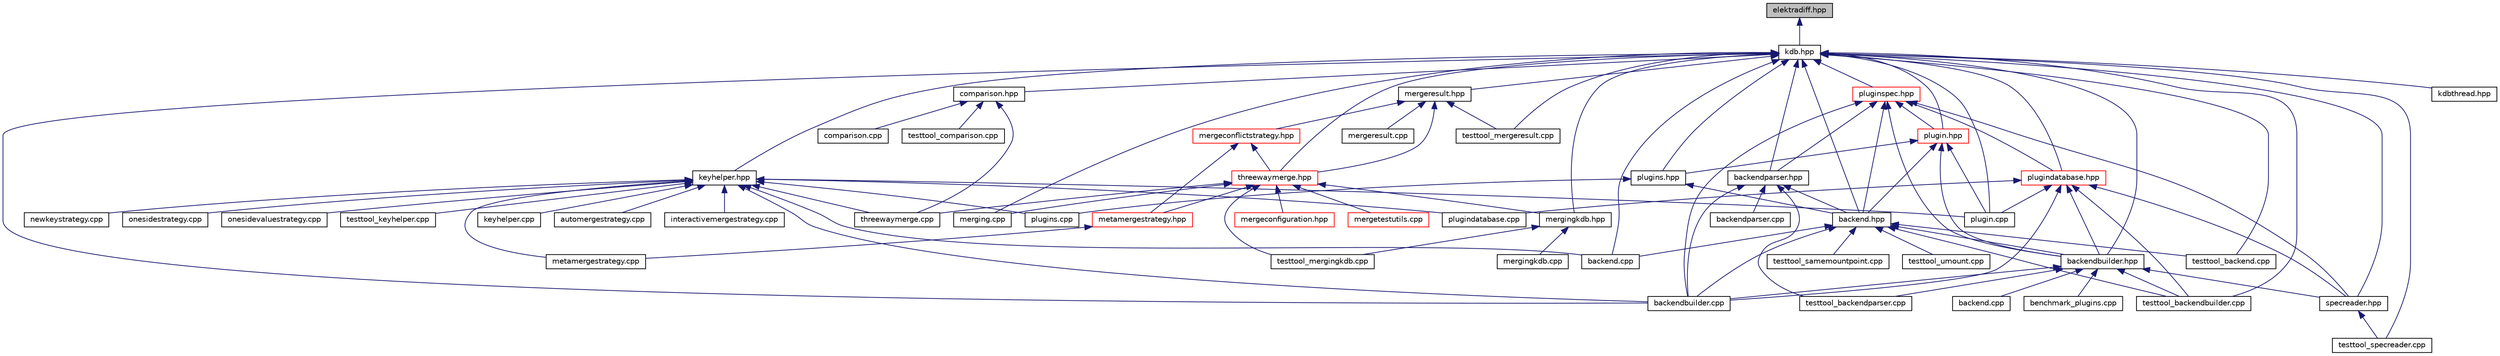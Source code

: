 digraph "elektradiff.hpp"
{
 // LATEX_PDF_SIZE
  edge [fontname="Helvetica",fontsize="10",labelfontname="Helvetica",labelfontsize="10"];
  node [fontname="Helvetica",fontsize="10",shape=record];
  Node1 [label="elektradiff.hpp",height=0.2,width=0.4,color="black", fillcolor="grey75", style="filled", fontcolor="black",tooltip=" "];
  Node1 -> Node2 [dir="back",color="midnightblue",fontsize="10",style="solid"];
  Node2 [label="kdb.hpp",height=0.2,width=0.4,color="black", fillcolor="white", style="filled",URL="$kdb_8hpp.html",tooltip=" "];
  Node2 -> Node3 [dir="back",color="midnightblue",fontsize="10",style="solid"];
  Node3 [label="merging.cpp",height=0.2,width=0.4,color="black", fillcolor="white", style="filled",URL="$merging_8cpp.html",tooltip=" "];
  Node2 -> Node4 [dir="back",color="midnightblue",fontsize="10",style="solid"];
  Node4 [label="backend.hpp",height=0.2,width=0.4,color="black", fillcolor="white", style="filled",URL="$backend_8hpp.html",tooltip="Implements a way to deal with a backend."];
  Node4 -> Node5 [dir="back",color="midnightblue",fontsize="10",style="solid"];
  Node5 [label="backendbuilder.hpp",height=0.2,width=0.4,color="black", fillcolor="white", style="filled",URL="$backendbuilder_8hpp.html",tooltip="Implements a way to build backends."];
  Node5 -> Node6 [dir="back",color="midnightblue",fontsize="10",style="solid"];
  Node6 [label="benchmark_plugins.cpp",height=0.2,width=0.4,color="black", fillcolor="white", style="filled",URL="$benchmark__plugins_8cpp.html",tooltip="benchmark for getenv"];
  Node5 -> Node7 [dir="back",color="midnightblue",fontsize="10",style="solid"];
  Node7 [label="backend.cpp",height=0.2,width=0.4,color="black", fillcolor="white", style="filled",URL="$examples_2backend_8cpp.html",tooltip=" "];
  Node5 -> Node8 [dir="back",color="midnightblue",fontsize="10",style="solid"];
  Node8 [label="specreader.hpp",height=0.2,width=0.4,color="black", fillcolor="white", style="filled",URL="$specreader_8hpp.html",tooltip="Implements a way to read spec for mounting purposes."];
  Node8 -> Node9 [dir="back",color="midnightblue",fontsize="10",style="solid"];
  Node9 [label="testtool_specreader.cpp",height=0.2,width=0.4,color="black", fillcolor="white", style="filled",URL="$testtool__specreader_8cpp.html",tooltip="Tests for the spec readerclass."];
  Node5 -> Node10 [dir="back",color="midnightblue",fontsize="10",style="solid"];
  Node10 [label="backendbuilder.cpp",height=0.2,width=0.4,color="black", fillcolor="white", style="filled",URL="$backendbuilder_8cpp.html",tooltip="Implementation of backend builder."];
  Node5 -> Node11 [dir="back",color="midnightblue",fontsize="10",style="solid"];
  Node11 [label="testtool_backendbuilder.cpp",height=0.2,width=0.4,color="black", fillcolor="white", style="filled",URL="$testtool__backendbuilder_8cpp.html",tooltip="Tests for the Backend builder class."];
  Node5 -> Node12 [dir="back",color="midnightblue",fontsize="10",style="solid"];
  Node12 [label="testtool_backendparser.cpp",height=0.2,width=0.4,color="black", fillcolor="white", style="filled",URL="$testtool__backendparser_8cpp.html",tooltip="Tests for the Backend parser class."];
  Node4 -> Node13 [dir="back",color="midnightblue",fontsize="10",style="solid"];
  Node13 [label="backend.cpp",height=0.2,width=0.4,color="black", fillcolor="white", style="filled",URL="$src_2backend_8cpp.html",tooltip="Implementation of backend."];
  Node4 -> Node10 [dir="back",color="midnightblue",fontsize="10",style="solid"];
  Node4 -> Node14 [dir="back",color="midnightblue",fontsize="10",style="solid"];
  Node14 [label="testtool_backend.cpp",height=0.2,width=0.4,color="black", fillcolor="white", style="filled",URL="$testtool__backend_8cpp.html",tooltip="Tests for the Backend class."];
  Node4 -> Node11 [dir="back",color="midnightblue",fontsize="10",style="solid"];
  Node4 -> Node15 [dir="back",color="midnightblue",fontsize="10",style="solid"];
  Node15 [label="testtool_samemountpoint.cpp",height=0.2,width=0.4,color="black", fillcolor="white", style="filled",URL="$testtool__samemountpoint_8cpp.html",tooltip="Tests for the Backend class."];
  Node4 -> Node16 [dir="back",color="midnightblue",fontsize="10",style="solid"];
  Node16 [label="testtool_umount.cpp",height=0.2,width=0.4,color="black", fillcolor="white", style="filled",URL="$testtool__umount_8cpp.html",tooltip="Tests for the umount."];
  Node2 -> Node5 [dir="back",color="midnightblue",fontsize="10",style="solid"];
  Node2 -> Node17 [dir="back",color="midnightblue",fontsize="10",style="solid"];
  Node17 [label="backendparser.hpp",height=0.2,width=0.4,color="black", fillcolor="white", style="filled",URL="$backendparser_8hpp.html",tooltip="Implements ways to parse backends."];
  Node17 -> Node4 [dir="back",color="midnightblue",fontsize="10",style="solid"];
  Node17 -> Node10 [dir="back",color="midnightblue",fontsize="10",style="solid"];
  Node17 -> Node18 [dir="back",color="midnightblue",fontsize="10",style="solid"];
  Node18 [label="backendparser.cpp",height=0.2,width=0.4,color="black", fillcolor="white", style="filled",URL="$backendparser_8cpp.html",tooltip="Tests for the Backend parser class."];
  Node17 -> Node12 [dir="back",color="midnightblue",fontsize="10",style="solid"];
  Node2 -> Node19 [dir="back",color="midnightblue",fontsize="10",style="solid"];
  Node19 [label="comparison.hpp",height=0.2,width=0.4,color="black", fillcolor="white", style="filled",URL="$comparison_8hpp.html",tooltip="Comparison helper functions."];
  Node19 -> Node20 [dir="back",color="midnightblue",fontsize="10",style="solid"];
  Node20 [label="comparison.cpp",height=0.2,width=0.4,color="black", fillcolor="white", style="filled",URL="$comparison_8cpp.html",tooltip="Comparison helper functions."];
  Node19 -> Node21 [dir="back",color="midnightblue",fontsize="10",style="solid"];
  Node21 [label="threewaymerge.cpp",height=0.2,width=0.4,color="black", fillcolor="white", style="filled",URL="$threewaymerge_8cpp.html",tooltip="Implementation of ThreeWayMerge."];
  Node19 -> Node22 [dir="back",color="midnightblue",fontsize="10",style="solid"];
  Node22 [label="testtool_comparison.cpp",height=0.2,width=0.4,color="black", fillcolor="white", style="filled",URL="$testtool__comparison_8cpp.html",tooltip="Tests for the comparison helper."];
  Node2 -> Node23 [dir="back",color="midnightblue",fontsize="10",style="solid"];
  Node23 [label="keyhelper.hpp",height=0.2,width=0.4,color="black", fillcolor="white", style="filled",URL="$keyhelper_8hpp.html",tooltip="Key helper functions."];
  Node23 -> Node13 [dir="back",color="midnightblue",fontsize="10",style="solid"];
  Node23 -> Node10 [dir="back",color="midnightblue",fontsize="10",style="solid"];
  Node23 -> Node24 [dir="back",color="midnightblue",fontsize="10",style="solid"];
  Node24 [label="keyhelper.cpp",height=0.2,width=0.4,color="black", fillcolor="white", style="filled",URL="$keyhelper_8cpp.html",tooltip="Key helper functions."];
  Node23 -> Node25 [dir="back",color="midnightblue",fontsize="10",style="solid"];
  Node25 [label="automergestrategy.cpp",height=0.2,width=0.4,color="black", fillcolor="white", style="filled",URL="$automergestrategy_8cpp.html",tooltip="Implementation of AutoMergeStrategy."];
  Node23 -> Node26 [dir="back",color="midnightblue",fontsize="10",style="solid"];
  Node26 [label="interactivemergestrategy.cpp",height=0.2,width=0.4,color="black", fillcolor="white", style="filled",URL="$interactivemergestrategy_8cpp.html",tooltip="Implementation of InteractiveMergeStrategy."];
  Node23 -> Node27 [dir="back",color="midnightblue",fontsize="10",style="solid"];
  Node27 [label="metamergestrategy.cpp",height=0.2,width=0.4,color="black", fillcolor="white", style="filled",URL="$metamergestrategy_8cpp.html",tooltip="Implementation of MetaMergeStrategy."];
  Node23 -> Node28 [dir="back",color="midnightblue",fontsize="10",style="solid"];
  Node28 [label="newkeystrategy.cpp",height=0.2,width=0.4,color="black", fillcolor="white", style="filled",URL="$newkeystrategy_8cpp.html",tooltip="Implementation of OneSideStrategy."];
  Node23 -> Node29 [dir="back",color="midnightblue",fontsize="10",style="solid"];
  Node29 [label="onesidestrategy.cpp",height=0.2,width=0.4,color="black", fillcolor="white", style="filled",URL="$onesidestrategy_8cpp.html",tooltip="Implementation of OneSideStrategy."];
  Node23 -> Node30 [dir="back",color="midnightblue",fontsize="10",style="solid"];
  Node30 [label="onesidevaluestrategy.cpp",height=0.2,width=0.4,color="black", fillcolor="white", style="filled",URL="$onesidevaluestrategy_8cpp.html",tooltip="Implementation of OneSideStrategy."];
  Node23 -> Node21 [dir="back",color="midnightblue",fontsize="10",style="solid"];
  Node23 -> Node31 [dir="back",color="midnightblue",fontsize="10",style="solid"];
  Node31 [label="plugin.cpp",height=0.2,width=0.4,color="black", fillcolor="white", style="filled",URL="$plugin_8cpp.html",tooltip="Implementation of plugin."];
  Node23 -> Node32 [dir="back",color="midnightblue",fontsize="10",style="solid"];
  Node32 [label="plugindatabase.cpp",height=0.2,width=0.4,color="black", fillcolor="white", style="filled",URL="$plugindatabase_8cpp.html",tooltip="Implementation of PluginDatabase(s)"];
  Node23 -> Node33 [dir="back",color="midnightblue",fontsize="10",style="solid"];
  Node33 [label="plugins.cpp",height=0.2,width=0.4,color="black", fillcolor="white", style="filled",URL="$plugins_8cpp.html",tooltip="Implementation of set/get/error plugins."];
  Node23 -> Node34 [dir="back",color="midnightblue",fontsize="10",style="solid"];
  Node34 [label="testtool_keyhelper.cpp",height=0.2,width=0.4,color="black", fillcolor="white", style="filled",URL="$testtool__keyhelper_8cpp.html",tooltip="Tests for the key helper."];
  Node2 -> Node35 [dir="back",color="midnightblue",fontsize="10",style="solid"];
  Node35 [label="mergeresult.hpp",height=0.2,width=0.4,color="black", fillcolor="white", style="filled",URL="$mergeresult_8hpp.html",tooltip="Class modelling the result of a three way merge."];
  Node35 -> Node36 [dir="back",color="midnightblue",fontsize="10",style="solid"];
  Node36 [label="mergeconflictstrategy.hpp",height=0.2,width=0.4,color="red", fillcolor="white", style="filled",URL="$mergeconflictstrategy_8hpp.html",tooltip="Interface for a MergeConflictStrategy."];
  Node36 -> Node41 [dir="back",color="midnightblue",fontsize="10",style="solid"];
  Node41 [label="metamergestrategy.hpp",height=0.2,width=0.4,color="red", fillcolor="white", style="filled",URL="$metamergestrategy_8hpp.html",tooltip="Applies a MergeConflictStrategy on the metakeys."];
  Node41 -> Node27 [dir="back",color="midnightblue",fontsize="10",style="solid"];
  Node36 -> Node51 [dir="back",color="midnightblue",fontsize="10",style="solid"];
  Node51 [label="threewaymerge.hpp",height=0.2,width=0.4,color="red", fillcolor="white", style="filled",URL="$threewaymerge_8hpp.html",tooltip="Implements a way to build and deal with a backend."];
  Node51 -> Node3 [dir="back",color="midnightblue",fontsize="10",style="solid"];
  Node51 -> Node52 [dir="back",color="midnightblue",fontsize="10",style="solid"];
  Node52 [label="mergeconfiguration.hpp",height=0.2,width=0.4,color="red", fillcolor="white", style="filled",URL="$mergeconfiguration_8hpp.html",tooltip="Base class for defining preconfigured merge configurations."];
  Node51 -> Node58 [dir="back",color="midnightblue",fontsize="10",style="solid"];
  Node58 [label="mergingkdb.hpp",height=0.2,width=0.4,color="black", fillcolor="white", style="filled",URL="$mergingkdb_8hpp.html",tooltip=" "];
  Node58 -> Node59 [dir="back",color="midnightblue",fontsize="10",style="solid"];
  Node59 [label="mergingkdb.cpp",height=0.2,width=0.4,color="black", fillcolor="white", style="filled",URL="$mergingkdb_8cpp.html",tooltip="Implementation of MergeResult."];
  Node58 -> Node57 [dir="back",color="midnightblue",fontsize="10",style="solid"];
  Node57 [label="testtool_mergingkdb.cpp",height=0.2,width=0.4,color="black", fillcolor="white", style="filled",URL="$testtool__mergingkdb_8cpp.html",tooltip="Tests for MergingKDB."];
  Node51 -> Node41 [dir="back",color="midnightblue",fontsize="10",style="solid"];
  Node51 -> Node21 [dir="back",color="midnightblue",fontsize="10",style="solid"];
  Node51 -> Node60 [dir="back",color="midnightblue",fontsize="10",style="solid"];
  Node60 [label="mergetestutils.cpp",height=0.2,width=0.4,color="red", fillcolor="white", style="filled",URL="$mergetestutils_8cpp.html",tooltip="Implements a helper class for merge related tests."];
  Node51 -> Node57 [dir="back",color="midnightblue",fontsize="10",style="solid"];
  Node35 -> Node51 [dir="back",color="midnightblue",fontsize="10",style="solid"];
  Node35 -> Node63 [dir="back",color="midnightblue",fontsize="10",style="solid"];
  Node63 [label="mergeresult.cpp",height=0.2,width=0.4,color="black", fillcolor="white", style="filled",URL="$mergeresult_8cpp.html",tooltip="Implementation of MergeResult."];
  Node35 -> Node64 [dir="back",color="midnightblue",fontsize="10",style="solid"];
  Node64 [label="testtool_mergeresult.cpp",height=0.2,width=0.4,color="black", fillcolor="white", style="filled",URL="$testtool__mergeresult_8cpp.html",tooltip="Tests for the Mergeresult class."];
  Node2 -> Node58 [dir="back",color="midnightblue",fontsize="10",style="solid"];
  Node2 -> Node51 [dir="back",color="midnightblue",fontsize="10",style="solid"];
  Node2 -> Node65 [dir="back",color="midnightblue",fontsize="10",style="solid"];
  Node65 [label="plugin.hpp",height=0.2,width=0.4,color="red", fillcolor="white", style="filled",URL="$plugin_8hpp.html",tooltip="Header file of plugin."];
  Node65 -> Node4 [dir="back",color="midnightblue",fontsize="10",style="solid"];
  Node65 -> Node5 [dir="back",color="midnightblue",fontsize="10",style="solid"];
  Node65 -> Node68 [dir="back",color="midnightblue",fontsize="10",style="solid"];
  Node68 [label="plugins.hpp",height=0.2,width=0.4,color="black", fillcolor="white", style="filled",URL="$plugins_8hpp.html",tooltip="Implementation of get/set and error plugins."];
  Node68 -> Node4 [dir="back",color="midnightblue",fontsize="10",style="solid"];
  Node68 -> Node33 [dir="back",color="midnightblue",fontsize="10",style="solid"];
  Node65 -> Node31 [dir="back",color="midnightblue",fontsize="10",style="solid"];
  Node2 -> Node69 [dir="back",color="midnightblue",fontsize="10",style="solid"];
  Node69 [label="plugindatabase.hpp",height=0.2,width=0.4,color="red", fillcolor="white", style="filled",URL="$plugindatabase_8hpp.html",tooltip="Interface to all plugins."];
  Node69 -> Node5 [dir="back",color="midnightblue",fontsize="10",style="solid"];
  Node69 -> Node8 [dir="back",color="midnightblue",fontsize="10",style="solid"];
  Node69 -> Node10 [dir="back",color="midnightblue",fontsize="10",style="solid"];
  Node69 -> Node31 [dir="back",color="midnightblue",fontsize="10",style="solid"];
  Node69 -> Node32 [dir="back",color="midnightblue",fontsize="10",style="solid"];
  Node69 -> Node11 [dir="back",color="midnightblue",fontsize="10",style="solid"];
  Node2 -> Node68 [dir="back",color="midnightblue",fontsize="10",style="solid"];
  Node2 -> Node71 [dir="back",color="midnightblue",fontsize="10",style="solid"];
  Node71 [label="pluginspec.hpp",height=0.2,width=0.4,color="red", fillcolor="white", style="filled",URL="$pluginspec_8hpp.html",tooltip="Interface to specify which plugin is meant."];
  Node71 -> Node4 [dir="back",color="midnightblue",fontsize="10",style="solid"];
  Node71 -> Node5 [dir="back",color="midnightblue",fontsize="10",style="solid"];
  Node71 -> Node17 [dir="back",color="midnightblue",fontsize="10",style="solid"];
  Node71 -> Node65 [dir="back",color="midnightblue",fontsize="10",style="solid"];
  Node71 -> Node69 [dir="back",color="midnightblue",fontsize="10",style="solid"];
  Node71 -> Node8 [dir="back",color="midnightblue",fontsize="10",style="solid"];
  Node71 -> Node10 [dir="back",color="midnightblue",fontsize="10",style="solid"];
  Node2 -> Node8 [dir="back",color="midnightblue",fontsize="10",style="solid"];
  Node2 -> Node13 [dir="back",color="midnightblue",fontsize="10",style="solid"];
  Node2 -> Node10 [dir="back",color="midnightblue",fontsize="10",style="solid"];
  Node2 -> Node31 [dir="back",color="midnightblue",fontsize="10",style="solid"];
  Node2 -> Node14 [dir="back",color="midnightblue",fontsize="10",style="solid"];
  Node2 -> Node11 [dir="back",color="midnightblue",fontsize="10",style="solid"];
  Node2 -> Node64 [dir="back",color="midnightblue",fontsize="10",style="solid"];
  Node2 -> Node9 [dir="back",color="midnightblue",fontsize="10",style="solid"];
  Node2 -> Node74 [dir="back",color="midnightblue",fontsize="10",style="solid"];
  Node74 [label="kdbthread.hpp",height=0.2,width=0.4,color="black", fillcolor="white", style="filled",URL="$kdbthread_8hpp.html",tooltip=" "];
}
